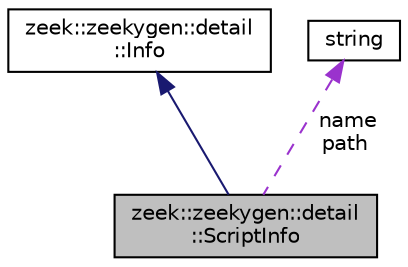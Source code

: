 digraph "zeek::zeekygen::detail::ScriptInfo"
{
 // LATEX_PDF_SIZE
  edge [fontname="Helvetica",fontsize="10",labelfontname="Helvetica",labelfontsize="10"];
  node [fontname="Helvetica",fontsize="10",shape=record];
  Node1 [label="zeek::zeekygen::detail\l::ScriptInfo",height=0.2,width=0.4,color="black", fillcolor="grey75", style="filled", fontcolor="black",tooltip=" "];
  Node2 -> Node1 [dir="back",color="midnightblue",fontsize="10",style="solid",fontname="Helvetica"];
  Node2 [label="zeek::zeekygen::detail\l::Info",height=0.2,width=0.4,color="black", fillcolor="white", style="filled",URL="$df/d9a/classzeek_1_1zeekygen_1_1detail_1_1Info.html",tooltip=" "];
  Node3 -> Node1 [dir="back",color="darkorchid3",fontsize="10",style="dashed",label=" name\npath" ,fontname="Helvetica"];
  Node3 [label="string",height=0.2,width=0.4,color="black", fillcolor="white", style="filled",tooltip=" "];
}
